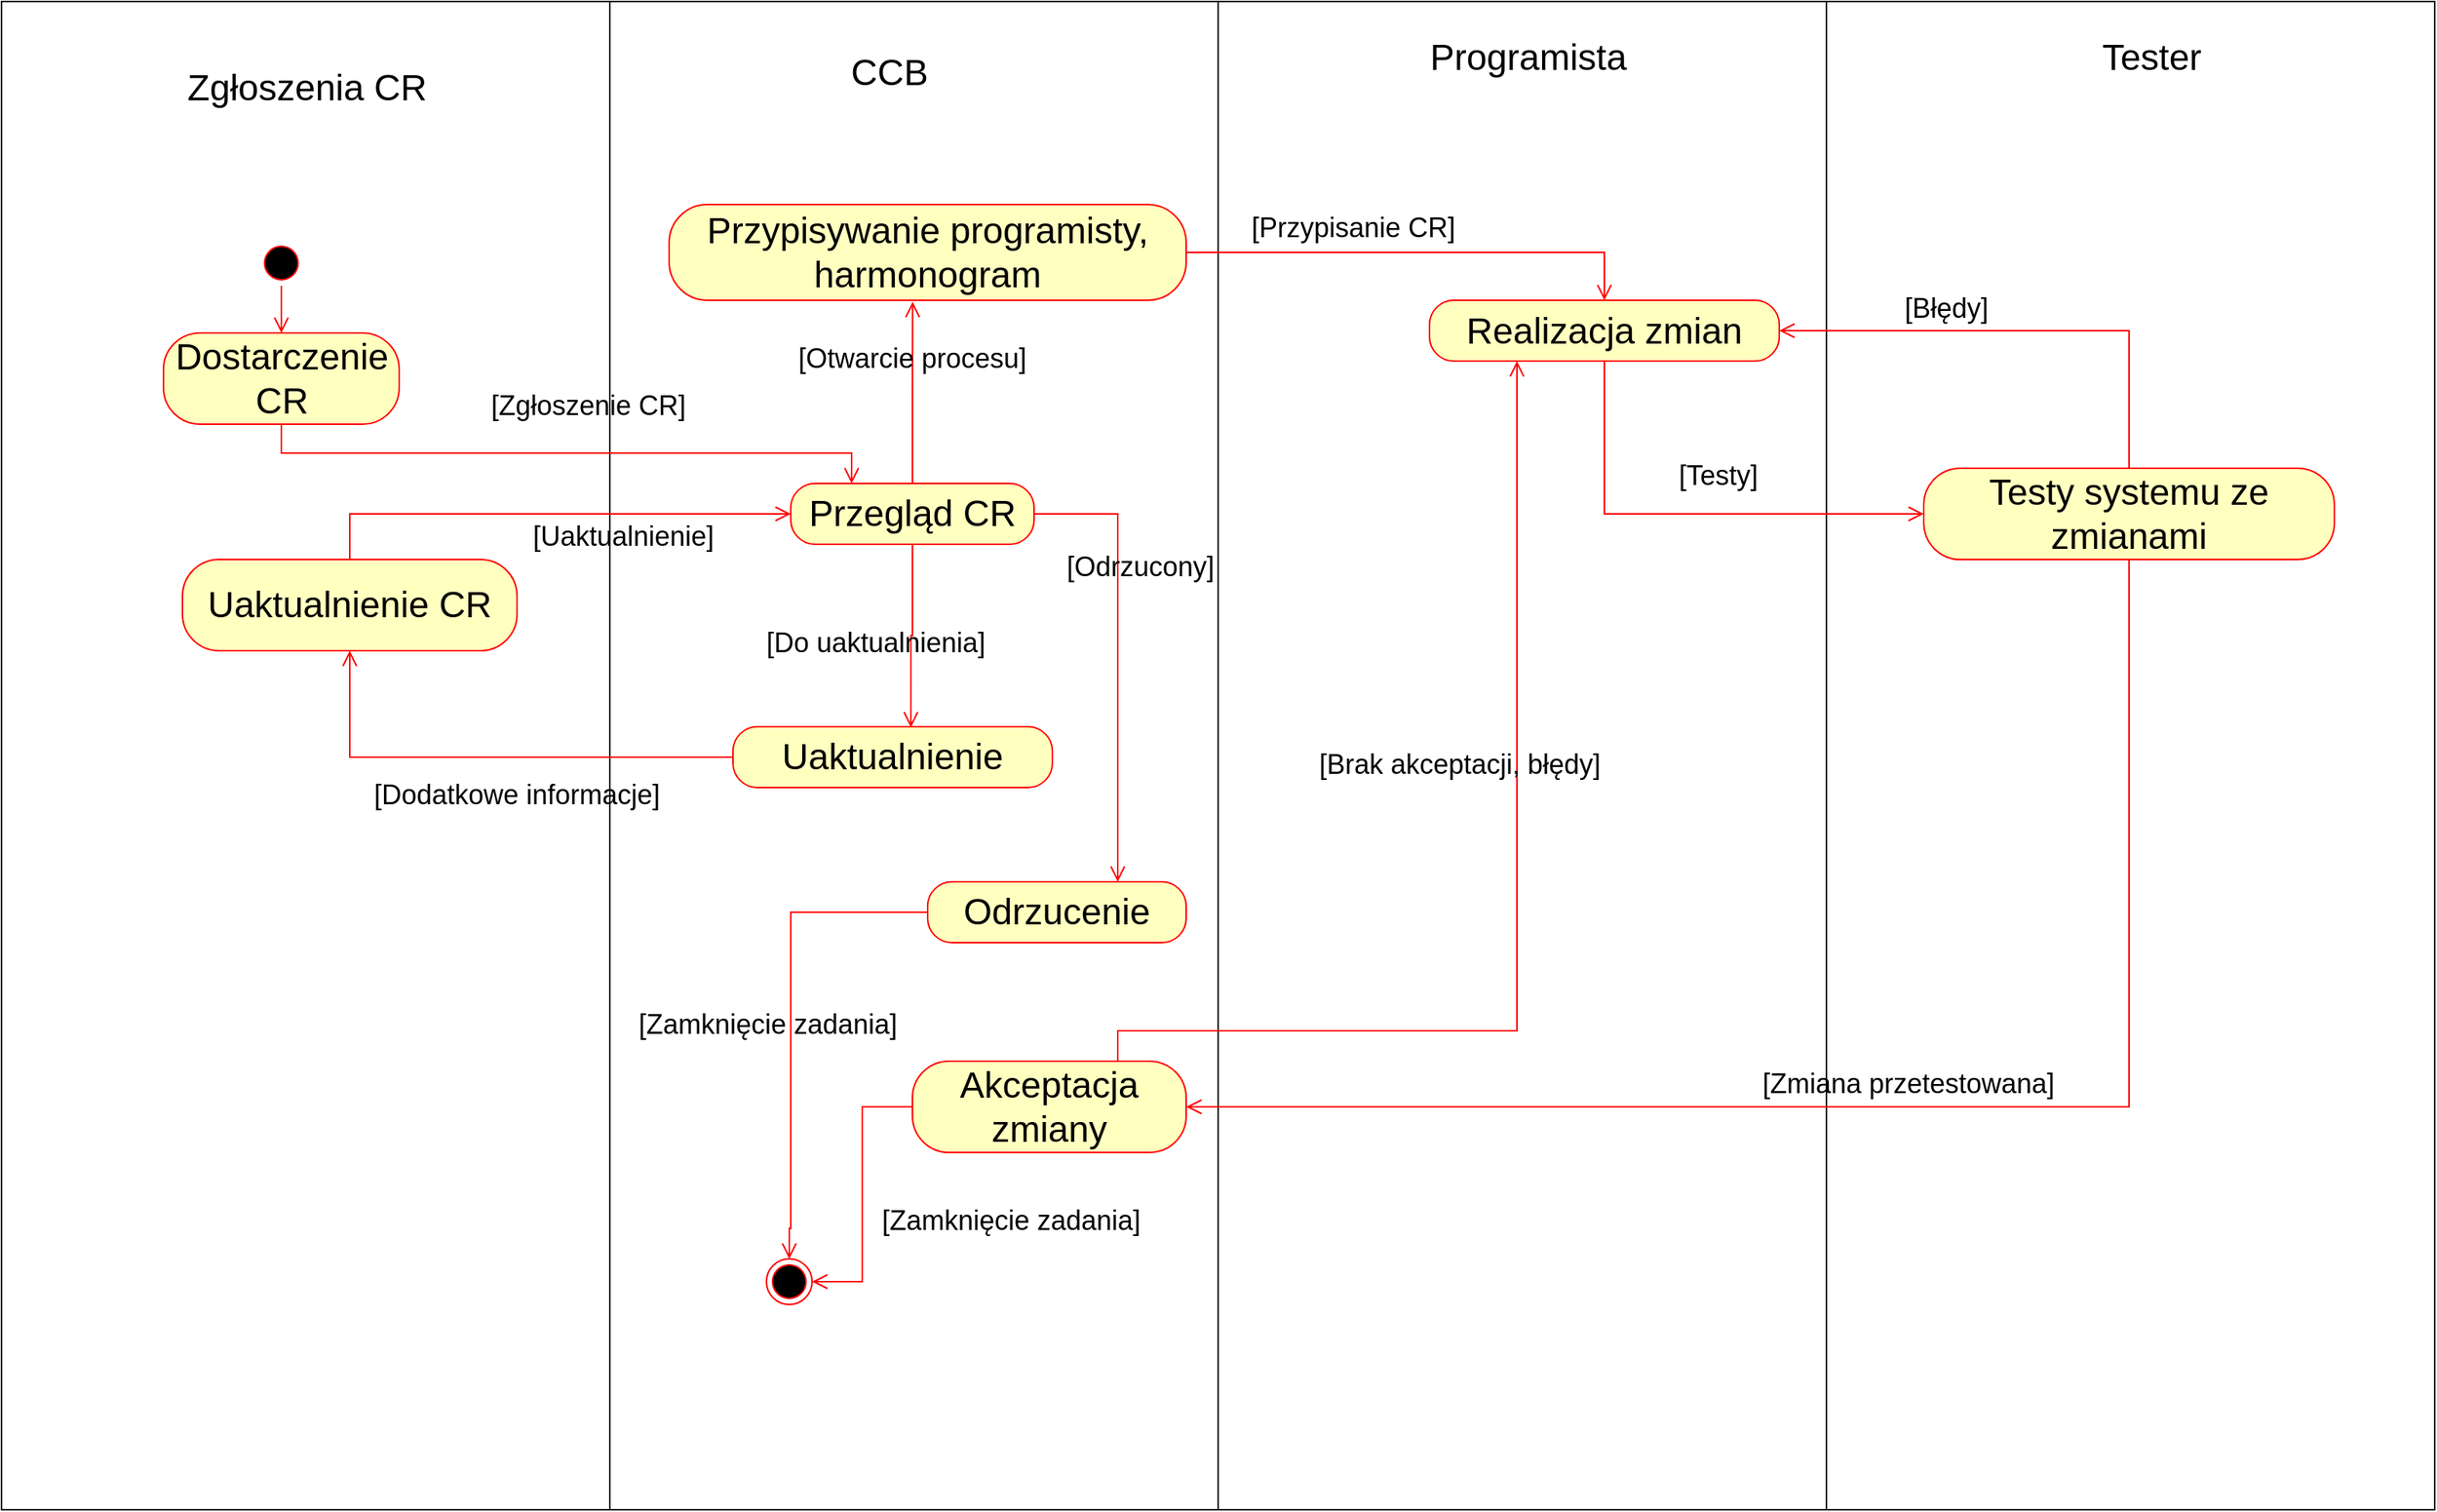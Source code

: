 <mxfile version="18.1.3" type="google"><diagram id="RSnrG8lS8lIv7Wze19g5" name="Page-1"><mxGraphModel grid="1" page="1" gridSize="10" guides="1" tooltips="1" connect="1" arrows="1" fold="1" pageScale="1" pageWidth="827" pageHeight="1169" math="0" shadow="0"><root><mxCell id="0"/><mxCell id="1" parent="0"/><mxCell id="2cEGHGercmIQlGDtOYZg-2" value="" style="rounded=0;whiteSpace=wrap;html=1;" vertex="1" parent="1"><mxGeometry x="-800" y="190" width="400" height="992" as="geometry"/></mxCell><mxCell id="2cEGHGercmIQlGDtOYZg-3" value="" style="rounded=0;whiteSpace=wrap;html=1;" vertex="1" parent="1"><mxGeometry x="-400" y="190" width="400" height="992" as="geometry"/></mxCell><mxCell id="2cEGHGercmIQlGDtOYZg-4" value="" style="rounded=0;whiteSpace=wrap;html=1;" vertex="1" parent="1"><mxGeometry y="190" width="400" height="992" as="geometry"/></mxCell><mxCell id="2cEGHGercmIQlGDtOYZg-5" value="" style="rounded=0;whiteSpace=wrap;html=1;" vertex="1" parent="1"><mxGeometry x="400" y="190" width="400" height="992" as="geometry"/></mxCell><mxCell id="2cEGHGercmIQlGDtOYZg-6" value="&lt;font style=&quot;font-size: 24px;&quot;&gt;Zgłoszenia CR&lt;/font&gt;" style="text;html=1;strokeColor=none;fillColor=none;align=center;verticalAlign=middle;whiteSpace=wrap;rounded=0;" vertex="1" parent="1"><mxGeometry x="-784" y="232" width="370" height="30" as="geometry"/></mxCell><mxCell id="2cEGHGercmIQlGDtOYZg-7" value="&lt;font style=&quot;font-size: 24px;&quot;&gt;Tester&lt;/font&gt;" style="text;html=1;strokeColor=none;fillColor=none;align=center;verticalAlign=middle;whiteSpace=wrap;rounded=0;" vertex="1" parent="1"><mxGeometry x="429" y="212" width="370" height="30" as="geometry"/></mxCell><mxCell id="2cEGHGercmIQlGDtOYZg-8" value="&lt;font style=&quot;font-size: 24px;&quot;&gt;Programista&lt;/font&gt;" style="text;html=1;strokeColor=none;fillColor=none;align=center;verticalAlign=middle;whiteSpace=wrap;rounded=0;" vertex="1" parent="1"><mxGeometry x="19" y="212" width="370" height="30" as="geometry"/></mxCell><mxCell id="2cEGHGercmIQlGDtOYZg-9" value="&lt;font style=&quot;font-size: 24px;&quot;&gt;CCB&lt;/font&gt;" style="text;html=1;strokeColor=none;fillColor=none;align=center;verticalAlign=middle;whiteSpace=wrap;rounded=0;" vertex="1" parent="1"><mxGeometry x="-401" y="222" width="370" height="30" as="geometry"/></mxCell><mxCell id="2cEGHGercmIQlGDtOYZg-10" value="" style="ellipse;html=1;shape=startState;fillColor=#000000;strokeColor=#ff0000;fontSize=48;" vertex="1" parent="1"><mxGeometry x="-631" y="347" width="30" height="30" as="geometry"/></mxCell><mxCell id="2cEGHGercmIQlGDtOYZg-11" value="" style="edgeStyle=orthogonalEdgeStyle;html=1;verticalAlign=bottom;endArrow=open;endSize=8;strokeColor=#ff0000;rounded=0;fontSize=48;" edge="1" parent="1"><mxGeometry relative="1" as="geometry"><mxPoint x="-616" y="408" as="targetPoint"/><mxPoint x="-616" y="377" as="sourcePoint"/></mxGeometry></mxCell><mxCell id="2cEGHGercmIQlGDtOYZg-14" value="Dostarczenie CR" style="rounded=1;whiteSpace=wrap;html=1;arcSize=40;fontColor=#000000;fillColor=#ffffc0;strokeColor=#ff0000;fontSize=24;" vertex="1" parent="1"><mxGeometry x="-693.5" y="408" width="155" height="60" as="geometry"/></mxCell><mxCell id="2cEGHGercmIQlGDtOYZg-15" value="" style="edgeStyle=orthogonalEdgeStyle;html=1;verticalAlign=bottom;endArrow=open;endSize=8;strokeColor=#ff0000;rounded=0;fontSize=24;" edge="1" parent="1" source="2cEGHGercmIQlGDtOYZg-14" target="2cEGHGercmIQlGDtOYZg-16"><mxGeometry relative="1" as="geometry"><mxPoint x="-616" y="518" as="targetPoint"/><Array as="points"><mxPoint x="-616" y="487"/><mxPoint x="-241" y="487"/></Array></mxGeometry></mxCell><mxCell id="2cEGHGercmIQlGDtOYZg-16" value="Przegląd CR" style="rounded=1;whiteSpace=wrap;html=1;arcSize=40;fontColor=#000000;fillColor=#ffffc0;strokeColor=#ff0000;fontSize=24;" vertex="1" parent="1"><mxGeometry x="-281" y="507" width="160" height="40" as="geometry"/></mxCell><mxCell id="2cEGHGercmIQlGDtOYZg-17" value="" style="edgeStyle=orthogonalEdgeStyle;html=1;verticalAlign=bottom;endArrow=open;endSize=8;strokeColor=#ff0000;rounded=0;fontSize=24;entryX=0.471;entryY=1.016;entryDx=0;entryDy=0;entryPerimeter=0;" edge="1" parent="1" source="2cEGHGercmIQlGDtOYZg-16" target="2cEGHGercmIQlGDtOYZg-18"><mxGeometry relative="1" as="geometry"><mxPoint x="-201" y="577" as="targetPoint"/></mxGeometry></mxCell><mxCell id="2cEGHGercmIQlGDtOYZg-18" value="Przypisywanie programisty, harmonogram" style="rounded=1;whiteSpace=wrap;html=1;arcSize=40;fontColor=#000000;fillColor=#ffffc0;strokeColor=#ff0000;fontSize=24;" vertex="1" parent="1"><mxGeometry x="-361" y="323.5" width="340" height="63" as="geometry"/></mxCell><mxCell id="2cEGHGercmIQlGDtOYZg-19" value="" style="edgeStyle=orthogonalEdgeStyle;html=1;verticalAlign=bottom;endArrow=open;endSize=8;strokeColor=#ff0000;rounded=0;fontSize=24;entryX=0.5;entryY=0;entryDx=0;entryDy=0;" edge="1" parent="1" source="2cEGHGercmIQlGDtOYZg-18" target="2cEGHGercmIQlGDtOYZg-20"><mxGeometry relative="1" as="geometry"><mxPoint x="-221" y="440" as="targetPoint"/></mxGeometry></mxCell><mxCell id="2cEGHGercmIQlGDtOYZg-20" value="Realizacja zmian" style="rounded=1;whiteSpace=wrap;html=1;arcSize=40;fontColor=#000000;fillColor=#ffffc0;strokeColor=#ff0000;fontSize=24;" vertex="1" parent="1"><mxGeometry x="139" y="386.5" width="230" height="40" as="geometry"/></mxCell><mxCell id="2cEGHGercmIQlGDtOYZg-21" value="" style="edgeStyle=orthogonalEdgeStyle;html=1;verticalAlign=bottom;endArrow=open;endSize=8;strokeColor=#ff0000;rounded=0;fontSize=24;entryX=0;entryY=0.5;entryDx=0;entryDy=0;exitX=0.5;exitY=1;exitDx=0;exitDy=0;" edge="1" parent="1" source="2cEGHGercmIQlGDtOYZg-20" target="2cEGHGercmIQlGDtOYZg-22"><mxGeometry relative="1" as="geometry"><mxPoint x="254" y="477" as="targetPoint"/></mxGeometry></mxCell><mxCell id="2cEGHGercmIQlGDtOYZg-22" value="Testy systemu ze zmianami" style="rounded=1;whiteSpace=wrap;html=1;arcSize=40;fontColor=#000000;fillColor=#ffffc0;strokeColor=#ff0000;fontSize=24;" vertex="1" parent="1"><mxGeometry x="464" y="497" width="270" height="60" as="geometry"/></mxCell><mxCell id="2cEGHGercmIQlGDtOYZg-23" value="" style="edgeStyle=orthogonalEdgeStyle;html=1;verticalAlign=bottom;endArrow=open;endSize=8;strokeColor=#ff0000;rounded=0;fontSize=24;exitX=0.5;exitY=0;exitDx=0;exitDy=0;entryX=1;entryY=0.5;entryDx=0;entryDy=0;" edge="1" parent="1" source="2cEGHGercmIQlGDtOYZg-22" target="2cEGHGercmIQlGDtOYZg-20"><mxGeometry relative="1" as="geometry"><mxPoint x="599" y="617" as="targetPoint"/></mxGeometry></mxCell><mxCell id="2cEGHGercmIQlGDtOYZg-25" value="Uaktualnienie CR" style="rounded=1;whiteSpace=wrap;html=1;arcSize=40;fontColor=#000000;fillColor=#ffffc0;strokeColor=#ff0000;fontSize=24;" vertex="1" parent="1"><mxGeometry x="-681" y="557" width="220" height="60" as="geometry"/></mxCell><mxCell id="2cEGHGercmIQlGDtOYZg-26" value="" style="edgeStyle=orthogonalEdgeStyle;html=1;verticalAlign=bottom;endArrow=open;endSize=8;strokeColor=#ff0000;rounded=0;fontSize=24;entryX=0;entryY=0.5;entryDx=0;entryDy=0;" edge="1" parent="1" source="2cEGHGercmIQlGDtOYZg-25" target="2cEGHGercmIQlGDtOYZg-16"><mxGeometry relative="1" as="geometry"><mxPoint x="-571" y="697" as="targetPoint"/><Array as="points"><mxPoint x="-571" y="527"/></Array></mxGeometry></mxCell><mxCell id="2cEGHGercmIQlGDtOYZg-27" value="Uaktualnienie" style="rounded=1;whiteSpace=wrap;html=1;arcSize=40;fontColor=#000000;fillColor=#ffffc0;strokeColor=#ff0000;fontSize=24;" vertex="1" parent="1"><mxGeometry x="-319" y="667" width="210" height="40" as="geometry"/></mxCell><mxCell id="2cEGHGercmIQlGDtOYZg-28" value="" style="edgeStyle=orthogonalEdgeStyle;html=1;verticalAlign=bottom;endArrow=open;endSize=8;strokeColor=#ff0000;rounded=0;fontSize=24;entryX=0.5;entryY=1;entryDx=0;entryDy=0;" edge="1" parent="1" source="2cEGHGercmIQlGDtOYZg-27" target="2cEGHGercmIQlGDtOYZg-25"><mxGeometry relative="1" as="geometry"><mxPoint x="-301" y="777" as="targetPoint"/></mxGeometry></mxCell><mxCell id="2cEGHGercmIQlGDtOYZg-29" value="" style="edgeStyle=orthogonalEdgeStyle;html=1;verticalAlign=bottom;endArrow=open;endSize=8;strokeColor=#ff0000;rounded=0;fontSize=24;exitX=0.5;exitY=1;exitDx=0;exitDy=0;entryX=0.557;entryY=0.013;entryDx=0;entryDy=0;entryPerimeter=0;" edge="1" parent="1" source="2cEGHGercmIQlGDtOYZg-16" target="2cEGHGercmIQlGDtOYZg-27"><mxGeometry relative="1" as="geometry"><mxPoint x="-190.86" y="397.508" as="targetPoint"/><mxPoint x="-191" y="517" as="sourcePoint"/></mxGeometry></mxCell><mxCell id="2cEGHGercmIQlGDtOYZg-30" value="Odrzucenie" style="rounded=1;whiteSpace=wrap;html=1;arcSize=40;fontColor=#000000;fillColor=#ffffc0;strokeColor=#ff0000;fontSize=24;" vertex="1" parent="1"><mxGeometry x="-191" y="769" width="170" height="40" as="geometry"/></mxCell><mxCell id="2cEGHGercmIQlGDtOYZg-31" value="" style="edgeStyle=orthogonalEdgeStyle;html=1;verticalAlign=bottom;endArrow=open;endSize=8;strokeColor=#ff0000;rounded=0;fontSize=24;entryX=0.5;entryY=0;entryDx=0;entryDy=0;" edge="1" parent="1" source="2cEGHGercmIQlGDtOYZg-30" target="2cEGHGercmIQlGDtOYZg-33"><mxGeometry relative="1" as="geometry"><mxPoint x="-91" y="893" as="targetPoint"/><Array as="points"><mxPoint x="-281" y="789"/><mxPoint x="-281" y="997"/></Array></mxGeometry></mxCell><mxCell id="2cEGHGercmIQlGDtOYZg-32" value="" style="edgeStyle=orthogonalEdgeStyle;html=1;verticalAlign=bottom;endArrow=open;endSize=8;strokeColor=#ff0000;rounded=0;fontSize=24;" edge="1" parent="1" target="2cEGHGercmIQlGDtOYZg-30"><mxGeometry relative="1" as="geometry"><mxPoint x="-180.86" y="407.508" as="targetPoint"/><mxPoint x="-121" y="527" as="sourcePoint"/><Array as="points"><mxPoint x="-66" y="527"/></Array></mxGeometry></mxCell><mxCell id="2cEGHGercmIQlGDtOYZg-33" value="" style="ellipse;html=1;shape=endState;fillColor=#000000;strokeColor=#ff0000;fontSize=24;" vertex="1" parent="1"><mxGeometry x="-297" y="1017" width="30" height="30" as="geometry"/></mxCell><mxCell id="2cEGHGercmIQlGDtOYZg-34" value="Akceptacja zmiany" style="rounded=1;whiteSpace=wrap;html=1;arcSize=40;fontColor=#000000;fillColor=#ffffc0;strokeColor=#ff0000;fontSize=24;" vertex="1" parent="1"><mxGeometry x="-201" y="887" width="180" height="60" as="geometry"/></mxCell><mxCell id="2cEGHGercmIQlGDtOYZg-35" value="" style="edgeStyle=orthogonalEdgeStyle;html=1;verticalAlign=bottom;endArrow=open;endSize=8;strokeColor=#ff0000;rounded=0;fontSize=24;entryX=1;entryY=0.5;entryDx=0;entryDy=0;" edge="1" parent="1" source="2cEGHGercmIQlGDtOYZg-34" target="2cEGHGercmIQlGDtOYZg-33"><mxGeometry relative="1" as="geometry"><mxPoint x="-81" y="1007" as="targetPoint"/></mxGeometry></mxCell><mxCell id="2cEGHGercmIQlGDtOYZg-36" value="" style="edgeStyle=orthogonalEdgeStyle;html=1;verticalAlign=bottom;endArrow=open;endSize=8;strokeColor=#ff0000;rounded=0;fontSize=24;entryX=0.25;entryY=1;entryDx=0;entryDy=0;exitX=0.75;exitY=0;exitDx=0;exitDy=0;" edge="1" parent="1" source="2cEGHGercmIQlGDtOYZg-34" target="2cEGHGercmIQlGDtOYZg-20"><mxGeometry relative="1" as="geometry"><mxPoint x="-170.86" y="417.508" as="targetPoint"/><mxPoint x="-171" y="537" as="sourcePoint"/><Array as="points"><mxPoint x="-66" y="867"/><mxPoint x="196" y="867"/></Array></mxGeometry></mxCell><mxCell id="2cEGHGercmIQlGDtOYZg-37" value="" style="edgeStyle=orthogonalEdgeStyle;html=1;verticalAlign=bottom;endArrow=open;endSize=8;strokeColor=#ff0000;rounded=0;fontSize=24;entryX=1;entryY=0.5;entryDx=0;entryDy=0;exitX=0.5;exitY=1;exitDx=0;exitDy=0;" edge="1" parent="1" source="2cEGHGercmIQlGDtOYZg-22" target="2cEGHGercmIQlGDtOYZg-34"><mxGeometry relative="1" as="geometry"><mxPoint x="-160.86" y="427.508" as="targetPoint"/><mxPoint x="-161" y="547" as="sourcePoint"/><Array as="points"><mxPoint x="599" y="917"/></Array></mxGeometry></mxCell><mxCell id="2cEGHGercmIQlGDtOYZg-38" value="&lt;font style=&quot;font-size: 18px;&quot;&gt;[Zgłoszenie CR]&lt;/font&gt;" style="text;html=1;strokeColor=none;fillColor=none;align=center;verticalAlign=middle;whiteSpace=wrap;rounded=0;fontSize=24;" vertex="1" parent="1"><mxGeometry x="-498" y="439" width="168" height="29" as="geometry"/></mxCell><mxCell id="2cEGHGercmIQlGDtOYZg-39" value="&lt;font style=&quot;font-size: 18px;&quot;&gt;[Otwarcie procesu]&lt;/font&gt;" style="text;html=1;strokeColor=none;fillColor=none;align=center;verticalAlign=middle;whiteSpace=wrap;rounded=0;fontSize=24;" vertex="1" parent="1"><mxGeometry x="-286" y="408" width="170" height="30" as="geometry"/></mxCell><mxCell id="2cEGHGercmIQlGDtOYZg-40" value="[Uaktualnienie]" style="text;html=1;strokeColor=none;fillColor=none;align=center;verticalAlign=middle;whiteSpace=wrap;rounded=0;fontSize=18;" vertex="1" parent="1"><mxGeometry x="-421" y="527" width="60" height="30" as="geometry"/></mxCell><mxCell id="2cEGHGercmIQlGDtOYZg-41" value="[Do uaktualnienia]" style="text;html=1;strokeColor=none;fillColor=none;align=center;verticalAlign=middle;whiteSpace=wrap;rounded=0;fontSize=18;" vertex="1" parent="1"><mxGeometry x="-311" y="597" width="172" height="30" as="geometry"/></mxCell><mxCell id="2cEGHGercmIQlGDtOYZg-42" value="[Odrzucony]" style="text;html=1;strokeColor=none;fillColor=none;align=center;verticalAlign=middle;whiteSpace=wrap;rounded=0;fontSize=18;" vertex="1" parent="1"><mxGeometry x="-81" y="547" width="60" height="30" as="geometry"/></mxCell><mxCell id="2cEGHGercmIQlGDtOYZg-44" value="[Dodatkowe informacje]" style="text;html=1;strokeColor=none;fillColor=none;align=center;verticalAlign=middle;whiteSpace=wrap;rounded=0;fontSize=18;" vertex="1" parent="1"><mxGeometry x="-571" y="697" width="220" height="30" as="geometry"/></mxCell><mxCell id="2cEGHGercmIQlGDtOYZg-45" value="[Zamknięcie zadania]" style="text;html=1;strokeColor=none;fillColor=none;align=center;verticalAlign=middle;whiteSpace=wrap;rounded=0;fontSize=18;" vertex="1" parent="1"><mxGeometry x="-391" y="848" width="190" height="30" as="geometry"/></mxCell><mxCell id="2cEGHGercmIQlGDtOYZg-46" value="[Brak akceptacji, błędy]" style="text;html=1;strokeColor=none;fillColor=none;align=center;verticalAlign=middle;whiteSpace=wrap;rounded=0;fontSize=18;" vertex="1" parent="1"><mxGeometry x="59" y="677" width="200" height="30" as="geometry"/></mxCell><mxCell id="2cEGHGercmIQlGDtOYZg-47" value="[Testy]" style="text;html=1;strokeColor=none;fillColor=none;align=center;verticalAlign=middle;whiteSpace=wrap;rounded=0;fontSize=18;" vertex="1" parent="1"><mxGeometry x="299" y="487" width="60" height="30" as="geometry"/></mxCell><mxCell id="2cEGHGercmIQlGDtOYZg-48" value="[Przypisanie CR]" style="text;html=1;strokeColor=none;fillColor=none;align=center;verticalAlign=middle;whiteSpace=wrap;rounded=0;fontSize=18;" vertex="1" parent="1"><mxGeometry x="-1" y="323.5" width="180" height="30" as="geometry"/></mxCell><mxCell id="2cEGHGercmIQlGDtOYZg-49" value="[Błędy]" style="text;html=1;strokeColor=none;fillColor=none;align=center;verticalAlign=middle;whiteSpace=wrap;rounded=0;fontSize=18;" vertex="1" parent="1"><mxGeometry x="449" y="377" width="60" height="30" as="geometry"/></mxCell><mxCell id="2cEGHGercmIQlGDtOYZg-50" value="[Zamknięcie zadania]" style="text;html=1;strokeColor=none;fillColor=none;align=center;verticalAlign=middle;whiteSpace=wrap;rounded=0;fontSize=18;" vertex="1" parent="1"><mxGeometry x="-231" y="977" width="190" height="30" as="geometry"/></mxCell><mxCell id="2cEGHGercmIQlGDtOYZg-51" value="[Zmiana przetestowana]" style="text;html=1;strokeColor=none;fillColor=none;align=center;verticalAlign=middle;whiteSpace=wrap;rounded=0;fontSize=18;" vertex="1" parent="1"><mxGeometry x="339" y="887" width="230" height="30" as="geometry"/></mxCell></root></mxGraphModel></diagram></mxfile>